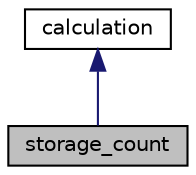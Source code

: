 digraph "storage_count"
{
 // LATEX_PDF_SIZE
  edge [fontname="Helvetica",fontsize="10",labelfontname="Helvetica",labelfontsize="10"];
  node [fontname="Helvetica",fontsize="10",shape=record];
  Node1 [label="storage_count",height=0.2,width=0.4,color="black", fillcolor="grey75", style="filled", fontcolor="black",tooltip="The storage_count class counts the amount of data members stored in a storage_type object."];
  Node2 -> Node1 [dir="back",color="midnightblue",fontsize="10",style="solid",fontname="Helvetica"];
  Node2 [label="calculation",height=0.2,width=0.4,color="black", fillcolor="white", style="filled",URL="$classcalculation.html",tooltip="The calculation class represents a generic calculation."];
}
